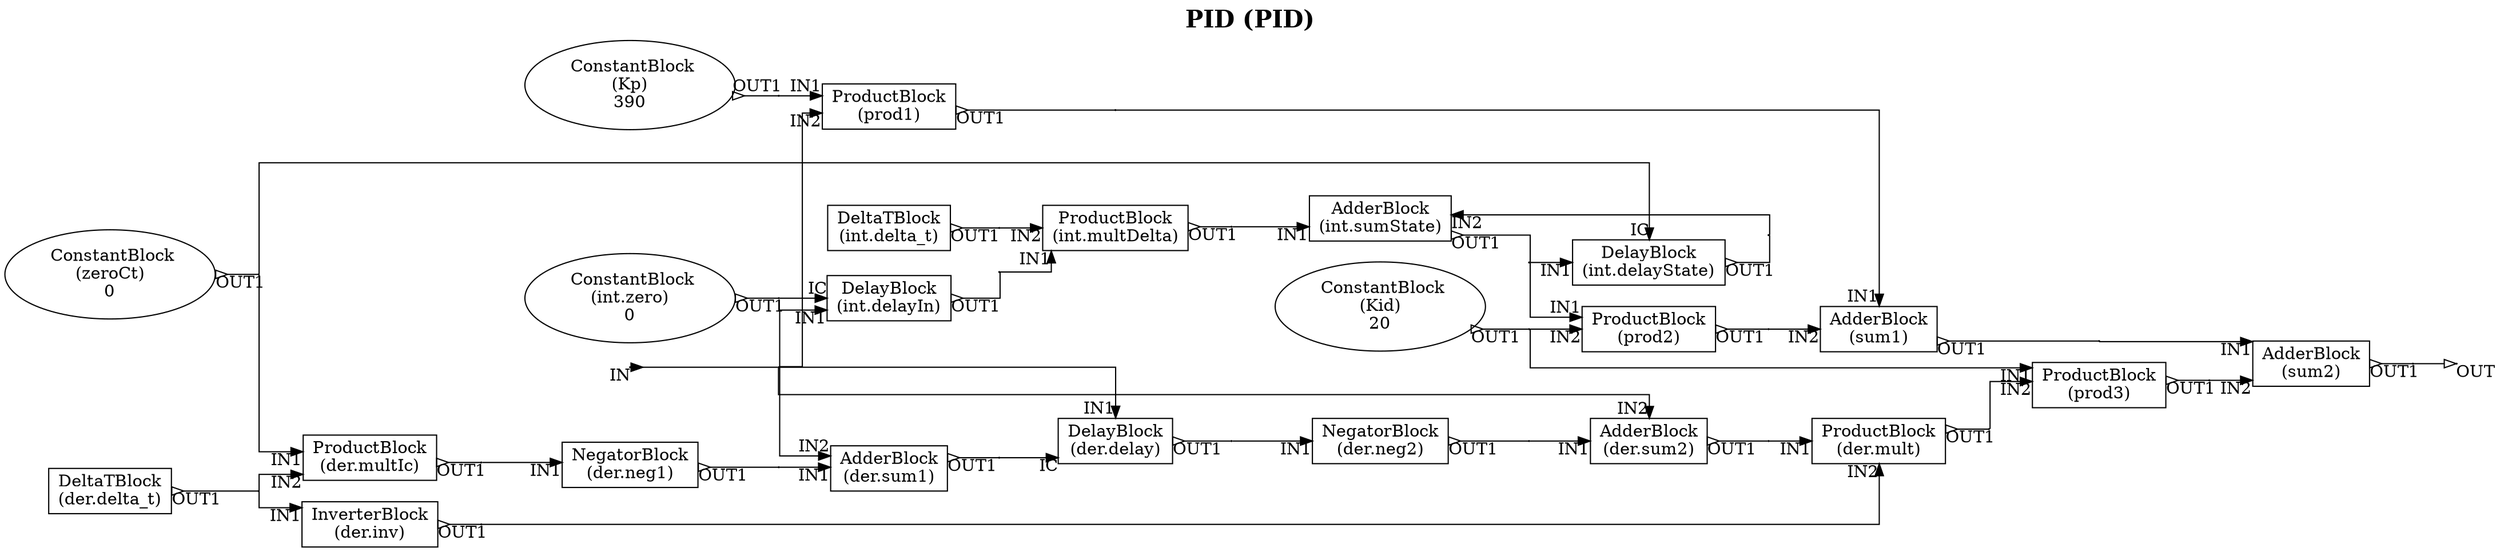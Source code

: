 // CBD model of the PID block
// Created with CBD.converters.CBDDraw
digraph model {
 splines=ortho;
 label=<<B>PID (PID)</B>>;
 labelloc="t";
 fontsize=20;
 rankdir="LR";
 node_1742057990416_IN [shape=point, width=0.01, height=0.01];
 inter_1742057990416_IN [shape=point, width=0.01, height=0.01];
 node_1742057990416_IN -> inter_1742057990416_IN [taillabel="IN", arrowhead="none", arrowtail="inv", dir=both];
 node_1742055524560 [label=" ConstantBlock\n(Kp)\n390", shape=ellipse];
 inter_1742055524560_OUT1 [shape=point, width=0.01, height=0.01];
 node_1742055524560 -> inter_1742055524560_OUT1 [taillabel="OUT1", arrowtail="oinv", arrowhead="none", dir=both];
 node_1742055603536 [label=" ConstantBlock\n(Kid)\n20", shape=ellipse];
 inter_1742055603536_OUT1 [shape=point, width=0.01, height=0.01];
 node_1742055603536 -> inter_1742055603536_OUT1 [taillabel="OUT1", arrowtail="oinv", arrowhead="none", dir=both];
 node_1742056120400 [label="AdderBlock\n(sum1)", shape=box];
 inter_1742059914960_OUT1 -> node_1742056120400 [headlabel="IN1", arrowhead="normal", arrowtail="none", dir=both];
 inter_1742059915728_OUT1 -> node_1742056120400 [headlabel="IN2", arrowhead="normal", arrowtail="none", dir=both];
 inter_1742056120400_OUT1 [shape=point, width=0.01, height=0.01];
 node_1742056120400 -> inter_1742056120400_OUT1 [taillabel="OUT1", arrowtail="oinv", arrowhead="none", dir=both];
 node_1742059914320 [label="AdderBlock\n(sum2)", shape=box];
 inter_1742056120400_OUT1 -> node_1742059914320 [headlabel="IN1", arrowhead="normal", arrowtail="none", dir=both];
 inter_1742059916624_OUT1 -> node_1742059914320 [headlabel="IN2", arrowhead="normal", arrowtail="none", dir=both];
 inter_1742059914320_OUT1 [shape=point, width=0.01, height=0.01];
 node_1742059914320 -> inter_1742059914320_OUT1 [taillabel="OUT1", arrowtail="oinv", arrowhead="none", dir=both];
 node_1742059914960 [label="ProductBlock\n(prod1)", shape=box];
 inter_1742055524560_OUT1 -> node_1742059914960 [headlabel="IN1", arrowhead="normal", arrowtail="none", dir=both];
 inter_1742057990416_IN -> node_1742059914960 [headlabel="IN2", arrowhead="normal", arrowtail="none", dir=both];
 inter_1742059914960_OUT1 [shape=point, width=0.01, height=0.01];
 node_1742059914960 -> inter_1742059914960_OUT1 [taillabel="OUT1", arrowtail="oinv", arrowhead="none", dir=both];
 node_1742059915728 [label="ProductBlock\n(prod2)", shape=box];
 inter_1742059891088_OUT1 -> node_1742059915728 [headlabel="IN1", arrowhead="normal", arrowtail="none", dir=both];
 inter_1742055603536_OUT1 -> node_1742059915728 [headlabel="IN2", arrowhead="normal", arrowtail="none", dir=both];
 inter_1742059915728_OUT1 [shape=point, width=0.01, height=0.01];
 node_1742059915728 -> inter_1742059915728_OUT1 [taillabel="OUT1", arrowtail="oinv", arrowhead="none", dir=both];
 node_1742059916624 [label="ProductBlock\n(prod3)", shape=box];
 inter_1742055603536_OUT1 -> node_1742059916624 [headlabel="IN1", arrowhead="normal", arrowtail="none", dir=both];
 inter_1742059895696_OUT1 -> node_1742059916624 [headlabel="IN2", arrowhead="normal", arrowtail="none", dir=both];
 inter_1742059916624_OUT1 [shape=point, width=0.01, height=0.01];
 node_1742059916624 -> inter_1742059916624_OUT1 [taillabel="OUT1", arrowtail="oinv", arrowhead="none", dir=both];
 node_1742059914256 [label=" ConstantBlock\n(zeroCt)\n0", shape=ellipse];
 inter_1742059914256_OUT1 [shape=point, width=0.01, height=0.01];
 node_1742059914256 -> inter_1742059914256_OUT1 [taillabel="OUT1", arrowtail="oinv", arrowhead="none", dir=both];
 node_1742059889104 [label=" ConstantBlock\n(int.zero)\n0", shape=ellipse];
 inter_1742059889104_OUT1 [shape=point, width=0.01, height=0.01];
 node_1742059889104 -> inter_1742059889104_OUT1 [taillabel="OUT1", arrowtail="oinv", arrowhead="none", dir=both];
 node_1742059889360 [label="DeltaTBlock\n(int.delta_t)", shape=box];
 inter_1742059889360_OUT1 [shape=point, width=0.01, height=0.01];
 node_1742059889360 -> inter_1742059889360_OUT1 [taillabel="OUT1", arrowtail="oinv", arrowhead="none", dir=both];
 node_1742059889616 [label="DelayBlock\n(int.delayIn)", shape=box];
 inter_1742057990416_IN -> node_1742059889616 [headlabel="IN1", arrowhead="normal", arrowtail="none", dir=both];
 inter_1742059889104_OUT1 -> node_1742059889616 [headlabel="IC", arrowhead="normal", arrowtail="none", dir=both];
 inter_1742059889616_OUT1 [shape=point, width=0.01, height=0.01];
 node_1742059889616 -> inter_1742059889616_OUT1 [taillabel="OUT1", arrowtail="oinv", arrowhead="none", dir=both];
 node_1742059889936 [label="ProductBlock\n(int.multDelta)", shape=box];
 inter_1742059889616_OUT1 -> node_1742059889936 [headlabel="IN1", arrowhead="normal", arrowtail="none", dir=both];
 inter_1742059889360_OUT1 -> node_1742059889936 [headlabel="IN2", arrowhead="normal", arrowtail="none", dir=both];
 inter_1742059889936_OUT1 [shape=point, width=0.01, height=0.01];
 node_1742059889936 -> inter_1742059889936_OUT1 [taillabel="OUT1", arrowtail="oinv", arrowhead="none", dir=both];
 node_1742059890512 [label="DelayBlock\n(int.delayState)", shape=box];
 inter_1742059891088_OUT1 -> node_1742059890512 [headlabel="IN1", arrowhead="normal", arrowtail="none", dir=both];
 inter_1742059914256_OUT1 -> node_1742059890512 [headlabel="IC", arrowhead="normal", arrowtail="none", dir=both];
 inter_1742059890512_OUT1 [shape=point, width=0.01, height=0.01];
 node_1742059890512 -> inter_1742059890512_OUT1 [taillabel="OUT1", arrowtail="oinv", arrowhead="none", dir=both];
 node_1742059891088 [label="AdderBlock\n(int.sumState)", shape=box];
 inter_1742059889936_OUT1 -> node_1742059891088 [headlabel="IN1", arrowhead="normal", arrowtail="none", dir=both];
 inter_1742059890512_OUT1 -> node_1742059891088 [headlabel="IN2", arrowhead="normal", arrowtail="none", dir=both];
 inter_1742059891088_OUT1 [shape=point, width=0.01, height=0.01];
 node_1742059891088 -> inter_1742059891088_OUT1 [taillabel="OUT1", arrowtail="oinv", arrowhead="none", dir=both];
 node_1742059891920 [label="DeltaTBlock\n(der.delta_t)", shape=box];
 inter_1742059891920_OUT1 [shape=point, width=0.01, height=0.01];
 node_1742059891920 -> inter_1742059891920_OUT1 [taillabel="OUT1", arrowtail="oinv", arrowhead="none", dir=both];
 node_1742059892304 [label="ProductBlock\n(der.multIc)", shape=box];
 inter_1742059914256_OUT1 -> node_1742059892304 [headlabel="IN1", arrowhead="normal", arrowtail="none", dir=both];
 inter_1742059891920_OUT1 -> node_1742059892304 [headlabel="IN2", arrowhead="normal", arrowtail="none", dir=both];
 inter_1742059892304_OUT1 [shape=point, width=0.01, height=0.01];
 node_1742059892304 -> inter_1742059892304_OUT1 [taillabel="OUT1", arrowtail="oinv", arrowhead="none", dir=both];
 node_1742059892944 [label="NegatorBlock\n(der.neg1)", shape=box];
 inter_1742059892304_OUT1 -> node_1742059892944 [headlabel="IN1", arrowhead="normal", arrowtail="none", dir=both];
 inter_1742059892944_OUT1 [shape=point, width=0.01, height=0.01];
 node_1742059892944 -> inter_1742059892944_OUT1 [taillabel="OUT1", arrowtail="oinv", arrowhead="none", dir=both];
 node_1742059893392 [label="AdderBlock\n(der.sum1)", shape=box];
 inter_1742059892944_OUT1 -> node_1742059893392 [headlabel="IN1", arrowhead="normal", arrowtail="none", dir=both];
 inter_1742057990416_IN -> node_1742059893392 [headlabel="IN2", arrowhead="normal", arrowtail="none", dir=both];
 inter_1742059893392_OUT1 [shape=point, width=0.01, height=0.01];
 node_1742059893392 -> inter_1742059893392_OUT1 [taillabel="OUT1", arrowtail="oinv", arrowhead="none", dir=both];
 node_1742059894032 [label="DelayBlock\n(der.delay)", shape=box];
 inter_1742057990416_IN -> node_1742059894032 [headlabel="IN1", arrowhead="normal", arrowtail="none", dir=both];
 inter_1742059893392_OUT1 -> node_1742059894032 [headlabel="IC", arrowhead="normal", arrowtail="none", dir=both];
 inter_1742059894032_OUT1 [shape=point, width=0.01, height=0.01];
 node_1742059894032 -> inter_1742059894032_OUT1 [taillabel="OUT1", arrowtail="oinv", arrowhead="none", dir=both];
 node_1742059894608 [label="NegatorBlock\n(der.neg2)", shape=box];
 inter_1742059894032_OUT1 -> node_1742059894608 [headlabel="IN1", arrowhead="normal", arrowtail="none", dir=both];
 inter_1742059894608_OUT1 [shape=point, width=0.01, height=0.01];
 node_1742059894608 -> inter_1742059894608_OUT1 [taillabel="OUT1", arrowtail="oinv", arrowhead="none", dir=both];
 node_1742059895056 [label="AdderBlock\n(der.sum2)", shape=box];
 inter_1742059894608_OUT1 -> node_1742059895056 [headlabel="IN1", arrowhead="normal", arrowtail="none", dir=both];
 inter_1742057990416_IN -> node_1742059895056 [headlabel="IN2", arrowhead="normal", arrowtail="none", dir=both];
 inter_1742059895056_OUT1 [shape=point, width=0.01, height=0.01];
 node_1742059895056 -> inter_1742059895056_OUT1 [taillabel="OUT1", arrowtail="oinv", arrowhead="none", dir=both];
 node_1742059895696 [label="ProductBlock\n(der.mult)", shape=box];
 inter_1742059895056_OUT1 -> node_1742059895696 [headlabel="IN1", arrowhead="normal", arrowtail="none", dir=both];
 inter_1742059896336_OUT1 -> node_1742059895696 [headlabel="IN2", arrowhead="normal", arrowtail="none", dir=both];
 inter_1742059895696_OUT1 [shape=point, width=0.01, height=0.01];
 node_1742059895696 -> inter_1742059895696_OUT1 [taillabel="OUT1", arrowtail="oinv", arrowhead="none", dir=both];
 node_1742059896336 [label="InverterBlock\n(der.inv)", shape=box];
 inter_1742059891920_OUT1 -> node_1742059896336 [headlabel="IN1", arrowhead="normal", arrowtail="none", dir=both];
 inter_1742059896336_OUT1 [shape=point, width=0.01, height=0.01];
 node_1742059896336 -> inter_1742059896336_OUT1 [taillabel="OUT1", arrowtail="oinv", arrowhead="none", dir=both];
 node_1742057990416_OUT [shape=point, width=0.01, height=0.01];
 inter_1742059914320_OUT1 -> node_1742057990416_OUT [headlabel="OUT", arrowhead="onormal", arrowtail="none", dir=both];

}